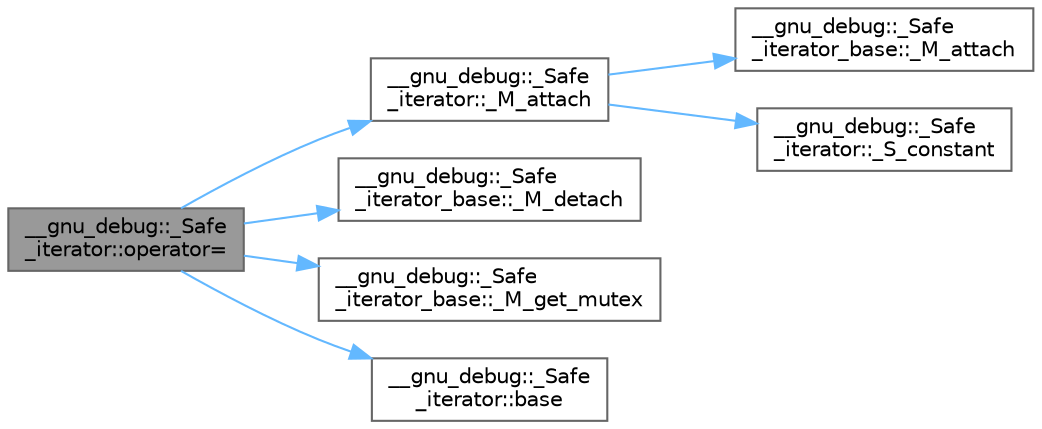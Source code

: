 digraph "__gnu_debug::_Safe_iterator::operator="
{
 // LATEX_PDF_SIZE
  bgcolor="transparent";
  edge [fontname=Helvetica,fontsize=10,labelfontname=Helvetica,labelfontsize=10];
  node [fontname=Helvetica,fontsize=10,shape=box,height=0.2,width=0.4];
  rankdir="LR";
  Node1 [id="Node000001",label="__gnu_debug::_Safe\l_iterator::operator=",height=0.2,width=0.4,color="gray40", fillcolor="grey60", style="filled", fontcolor="black",tooltip="Copy assignment."];
  Node1 -> Node2 [id="edge7_Node000001_Node000002",color="steelblue1",style="solid",tooltip=" "];
  Node2 [id="Node000002",label="__gnu_debug::_Safe\l_iterator::_M_attach",height=0.2,width=0.4,color="grey40", fillcolor="white", style="filled",URL="$class____gnu__debug_1_1___safe__iterator.html#ad58fb2d0ddcf50022427bdee797690e9",tooltip=" "];
  Node2 -> Node3 [id="edge8_Node000002_Node000003",color="steelblue1",style="solid",tooltip=" "];
  Node3 [id="Node000003",label="__gnu_debug::_Safe\l_iterator_base::_M_attach",height=0.2,width=0.4,color="grey40", fillcolor="white", style="filled",URL="$class____gnu__debug_1_1___safe__iterator__base.html#a51809843192abdf6415ec0342fb0fdb9",tooltip=" "];
  Node2 -> Node4 [id="edge9_Node000002_Node000004",color="steelblue1",style="solid",tooltip=" "];
  Node4 [id="Node000004",label="__gnu_debug::_Safe\l_iterator::_S_constant",height=0.2,width=0.4,color="grey40", fillcolor="white", style="filled",URL="$class____gnu__debug_1_1___safe__iterator.html#aebecd16df3b101fbb55d205714f5f74c",tooltip="Determine if this is a constant iterator."];
  Node1 -> Node5 [id="edge10_Node000001_Node000005",color="steelblue1",style="solid",tooltip=" "];
  Node5 [id="Node000005",label="__gnu_debug::_Safe\l_iterator_base::_M_detach",height=0.2,width=0.4,color="grey40", fillcolor="white", style="filled",URL="$class____gnu__debug_1_1___safe__iterator__base.html#a8deb31273aaf1912a5540ae046581c54",tooltip=" "];
  Node1 -> Node6 [id="edge11_Node000001_Node000006",color="steelblue1",style="solid",tooltip=" "];
  Node6 [id="Node000006",label="__gnu_debug::_Safe\l_iterator_base::_M_get_mutex",height=0.2,width=0.4,color="grey40", fillcolor="white", style="filled",URL="$class____gnu__debug_1_1___safe__iterator__base.html#a394cc3f97fe4fb1c7d4378faa0b02877",tooltip=" "];
  Node1 -> Node7 [id="edge12_Node000001_Node000007",color="steelblue1",style="solid",tooltip=" "];
  Node7 [id="Node000007",label="__gnu_debug::_Safe\l_iterator::base",height=0.2,width=0.4,color="grey40", fillcolor="white", style="filled",URL="$class____gnu__debug_1_1___safe__iterator.html#a8ab2bd3cab984cb85cd02f1d61ce9931",tooltip="Return the underlying iterator."];
}
